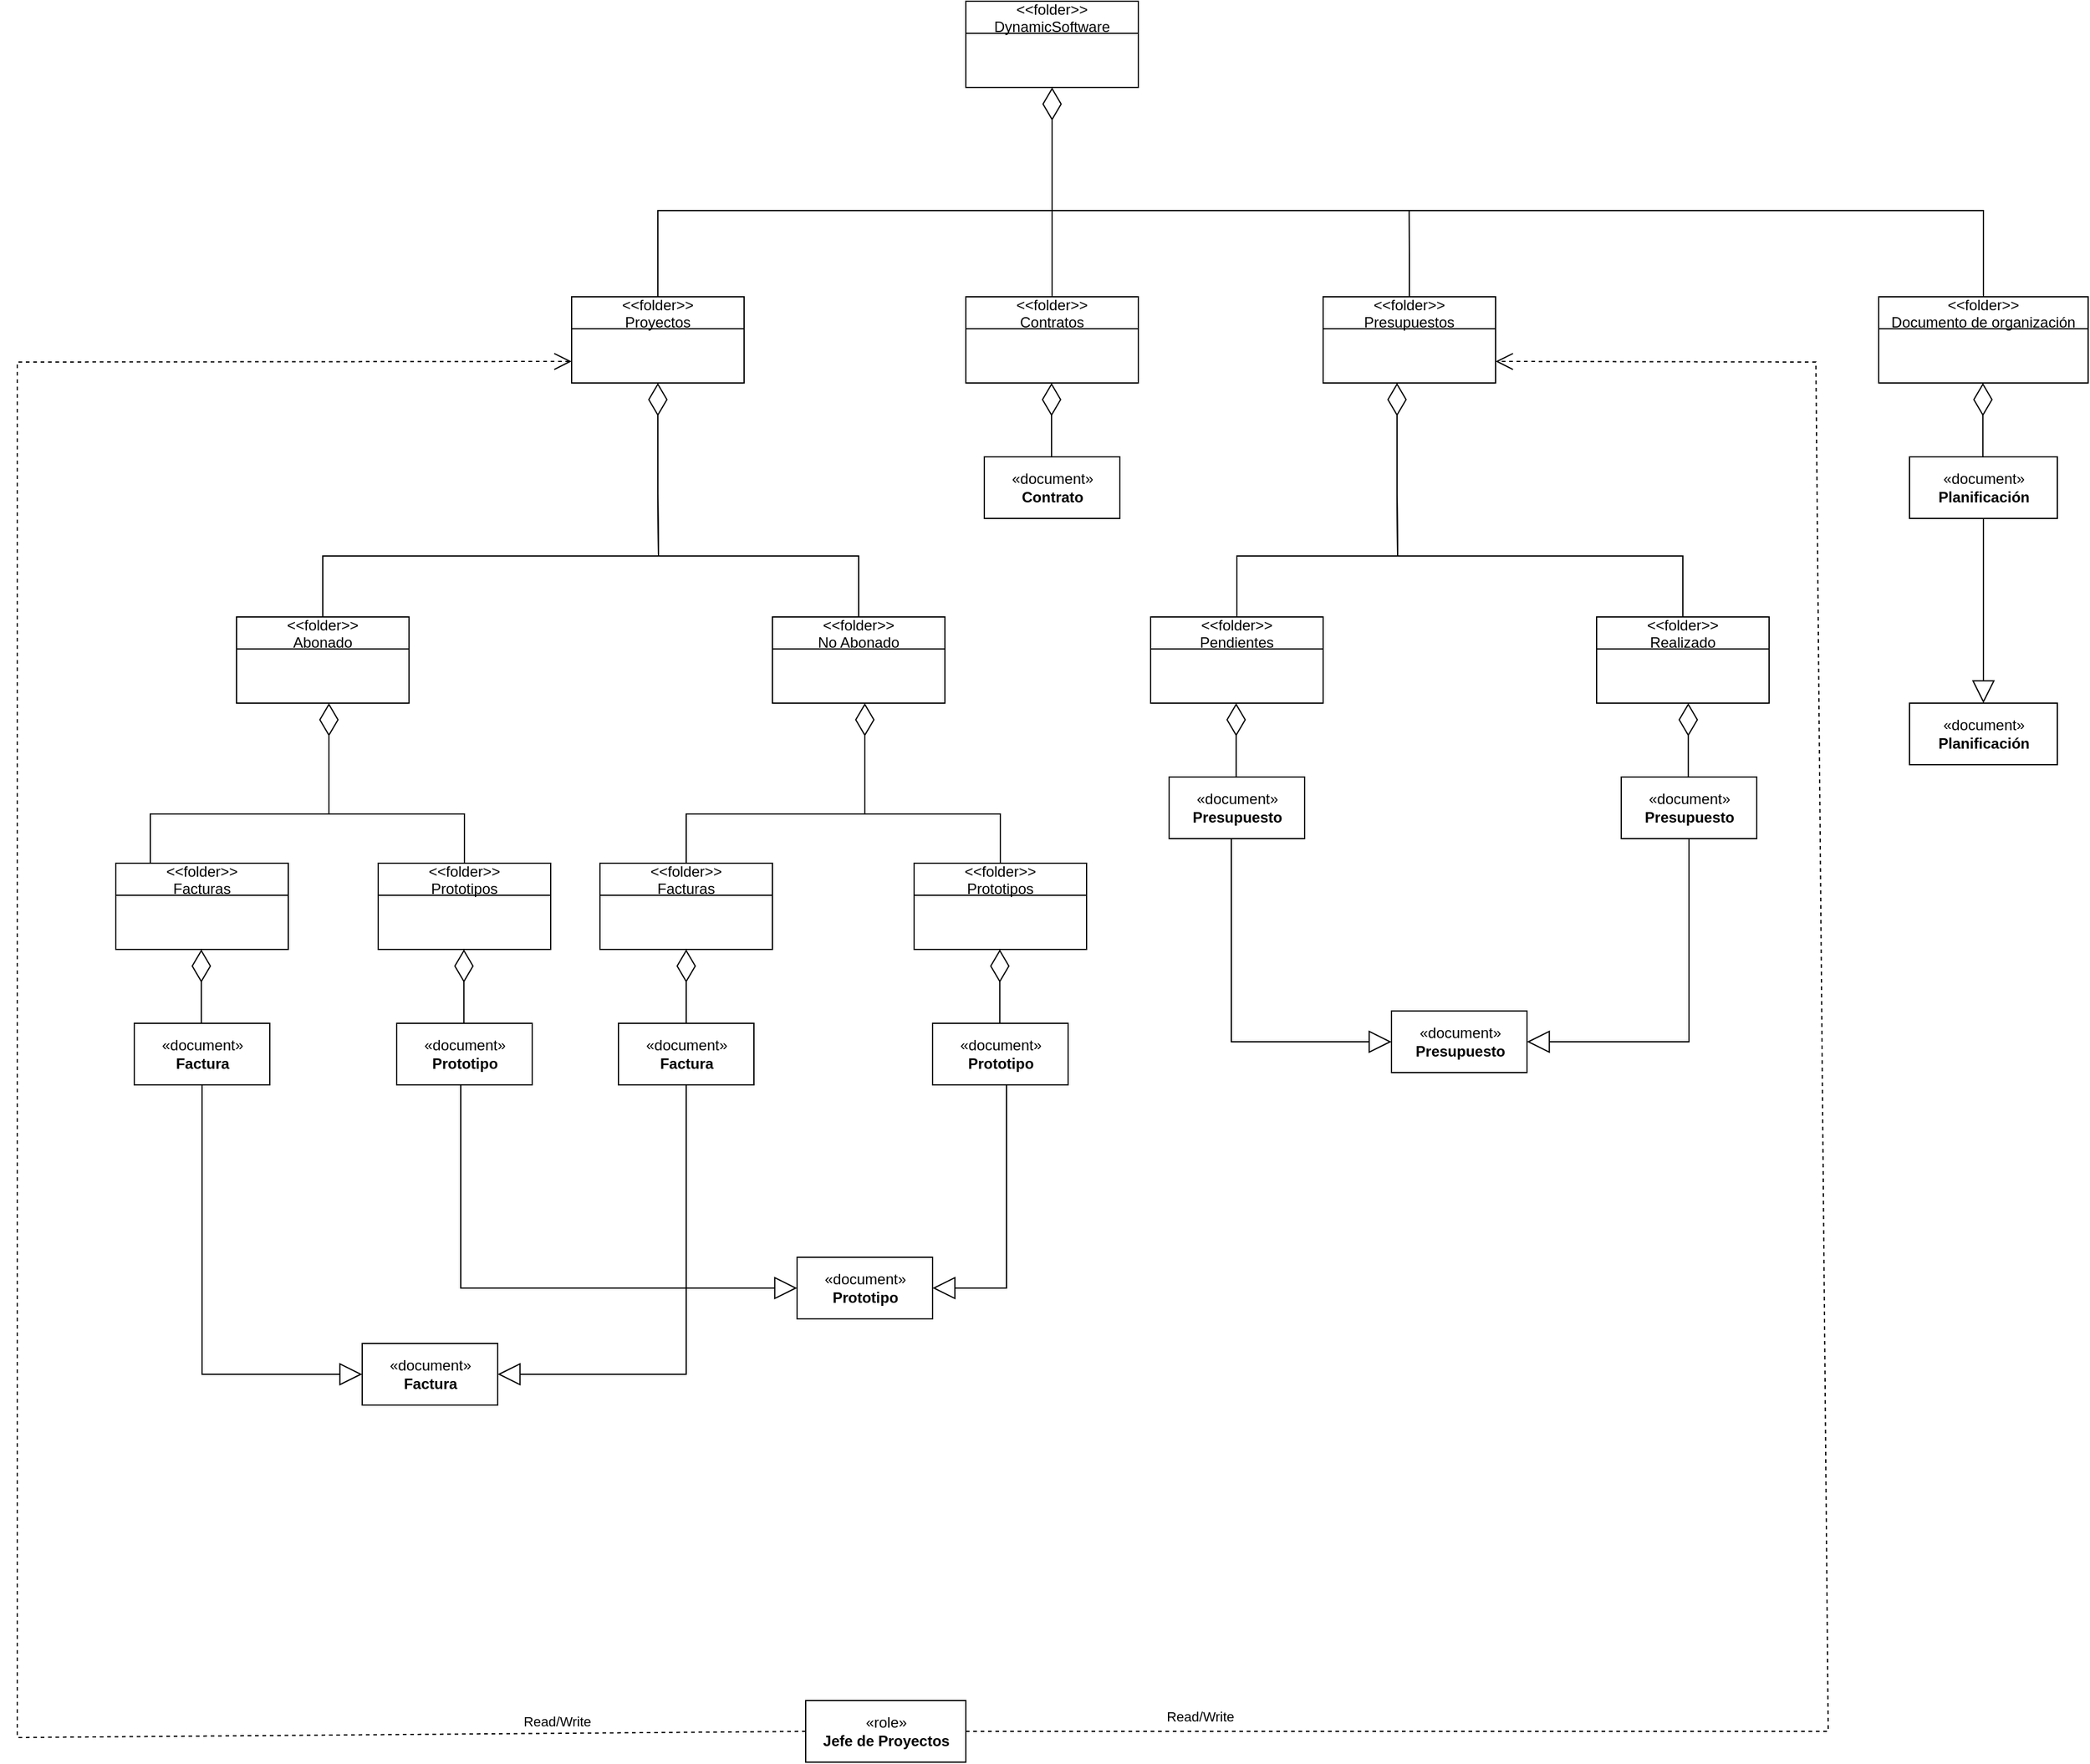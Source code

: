 <mxfile version="15.7.3" type="google" pages="2"><diagram id="ozQ_3V8YHGxFbDLqrHVU" name="Page-1"><mxGraphModel dx="2842" dy="1135" grid="1" gridSize="10" guides="1" tooltips="1" connect="1" arrows="1" fold="1" page="1" pageScale="1" pageWidth="827" pageHeight="1169" math="0" shadow="0"><root><mxCell id="0"/><mxCell id="1" parent="0"/><mxCell id="Ojlecie2-PELevgFupFe-1" value="&lt;&lt;folder&gt;&gt;&#10;DynamicSoftware" style="swimlane;fontStyle=0;childLayout=stackLayout;horizontal=1;startSize=26;fillColor=none;horizontalStack=0;resizeParent=1;resizeParentMax=0;resizeLast=0;collapsible=1;marginBottom=0;" parent="1" vertex="1"><mxGeometry x="330" y="120" width="140" height="70" as="geometry"/></mxCell><mxCell id="Ojlecie2-PELevgFupFe-7" value="" style="endArrow=diamondThin;endFill=0;endSize=24;html=1;rounded=0;entryX=0.5;entryY=1;entryDx=0;entryDy=0;exitX=0.5;exitY=0;exitDx=0;exitDy=0;" parent="1" source="Ojlecie2-PELevgFupFe-8" target="Ojlecie2-PELevgFupFe-1" edge="1"><mxGeometry width="160" relative="1" as="geometry"><mxPoint x="400" y="170" as="sourcePoint"/><mxPoint x="560" y="70" as="targetPoint"/></mxGeometry></mxCell><mxCell id="Ojlecie2-PELevgFupFe-8" value="&lt;&lt;folder&gt;&gt;&#10;Contratos" style="swimlane;fontStyle=0;childLayout=stackLayout;horizontal=1;startSize=26;fillColor=none;horizontalStack=0;resizeParent=1;resizeParentMax=0;resizeLast=0;collapsible=1;marginBottom=0;" parent="1" vertex="1"><mxGeometry x="330" y="360" width="140" height="70" as="geometry"/></mxCell><mxCell id="Ojlecie2-PELevgFupFe-10" value="&lt;&lt;folder&gt;&gt;&#10;Facturas" style="swimlane;fontStyle=0;childLayout=stackLayout;horizontal=1;startSize=26;fillColor=none;horizontalStack=0;resizeParent=1;resizeParentMax=0;resizeLast=0;collapsible=1;marginBottom=0;" parent="1" vertex="1"><mxGeometry x="-360" y="820" width="140" height="70" as="geometry"/></mxCell><mxCell id="Ojlecie2-PELevgFupFe-12" value="&lt;&lt;folder&gt;&gt;&#10;Proyectos" style="swimlane;fontStyle=0;childLayout=stackLayout;horizontal=1;startSize=26;fillColor=none;horizontalStack=0;resizeParent=1;resizeParentMax=0;resizeLast=0;collapsible=1;marginBottom=0;" parent="1" vertex="1"><mxGeometry x="10" y="360" width="140" height="70" as="geometry"/></mxCell><mxCell id="Ojlecie2-PELevgFupFe-15" value="" style="endArrow=none;html=1;edgeStyle=orthogonalEdgeStyle;rounded=0;exitX=0.5;exitY=0;exitDx=0;exitDy=0;" parent="1" source="Ojlecie2-PELevgFupFe-12" edge="1"><mxGeometry relative="1" as="geometry"><mxPoint x="71" y="360" as="sourcePoint"/><mxPoint x="400" y="290" as="targetPoint"/><Array as="points"><mxPoint x="80" y="290"/></Array></mxGeometry></mxCell><mxCell id="tTDMQvBNRWzCgu-5UmxQ-48" style="edgeStyle=orthogonalEdgeStyle;rounded=0;orthogonalLoop=1;jettySize=auto;html=1;exitX=0.5;exitY=0;exitDx=0;exitDy=0;endArrow=none;endFill=0;" parent="1" source="Ojlecie2-PELevgFupFe-19" edge="1"><mxGeometry relative="1" as="geometry"><mxPoint x="689.824" y="290" as="targetPoint"/></mxGeometry></mxCell><mxCell id="Ojlecie2-PELevgFupFe-19" value="&lt;&lt;folder&gt;&gt;&#10;Presupuestos" style="swimlane;fontStyle=0;childLayout=stackLayout;horizontal=1;startSize=26;fillColor=none;horizontalStack=0;resizeParent=1;resizeParentMax=0;resizeLast=0;collapsible=1;marginBottom=0;" parent="1" vertex="1"><mxGeometry x="620" y="360" width="140" height="70" as="geometry"/></mxCell><mxCell id="tTDMQvBNRWzCgu-5UmxQ-47" style="edgeStyle=orthogonalEdgeStyle;rounded=0;orthogonalLoop=1;jettySize=auto;html=1;exitX=0.5;exitY=0;exitDx=0;exitDy=0;endArrow=none;endFill=0;" parent="1" source="Ojlecie2-PELevgFupFe-21" edge="1"><mxGeometry relative="1" as="geometry"><mxPoint x="400" y="290" as="targetPoint"/><Array as="points"><mxPoint x="1156" y="290"/></Array></mxGeometry></mxCell><mxCell id="Ojlecie2-PELevgFupFe-21" value="&lt;&lt;folder&gt;&gt;&#10;Documento de organización" style="swimlane;fontStyle=0;childLayout=stackLayout;horizontal=1;startSize=26;fillColor=none;horizontalStack=0;resizeParent=1;resizeParentMax=0;resizeLast=0;collapsible=1;marginBottom=0;" parent="1" vertex="1"><mxGeometry x="1071" y="360" width="170" height="70" as="geometry"/></mxCell><mxCell id="Ojlecie2-PELevgFupFe-26" style="rounded=0;orthogonalLoop=1;jettySize=auto;html=1;endArrow=none;endFill=0;" parent="1" edge="1"><mxGeometry relative="1" as="geometry"><mxPoint x="-187" y="780" as="targetPoint"/><mxPoint x="-332" y="820" as="sourcePoint"/><Array as="points"><mxPoint x="-332" y="780"/></Array></mxGeometry></mxCell><mxCell id="Ojlecie2-PELevgFupFe-23" value="«document»&lt;br&gt;&lt;b&gt;Factura&lt;/b&gt;" style="html=1;" parent="1" vertex="1"><mxGeometry x="-345" y="950" width="110" height="50" as="geometry"/></mxCell><mxCell id="Ojlecie2-PELevgFupFe-24" value="" style="endArrow=diamondThin;endFill=0;endSize=24;html=1;rounded=0;entryX=0.5;entryY=1;entryDx=0;entryDy=0;" parent="1" edge="1"><mxGeometry width="160" relative="1" as="geometry"><mxPoint x="-187" y="780" as="sourcePoint"/><mxPoint x="-187" y="690" as="targetPoint"/></mxGeometry></mxCell><mxCell id="Ojlecie2-PELevgFupFe-29" style="rounded=0;orthogonalLoop=1;jettySize=auto;html=1;endArrow=none;endFill=0;exitX=0.5;exitY=0;exitDx=0;exitDy=0;" parent="1" source="Ojlecie2-PELevgFupFe-32" edge="1"><mxGeometry relative="1" as="geometry"><mxPoint x="-187" y="780" as="targetPoint"/><Array as="points"><mxPoint x="-77" y="780"/></Array><mxPoint x="-72" y="830" as="sourcePoint"/></mxGeometry></mxCell><mxCell id="Ojlecie2-PELevgFupFe-30" value="«document»&lt;br&gt;&lt;b&gt;Prototipo&lt;/b&gt;" style="html=1;" parent="1" vertex="1"><mxGeometry x="-132" y="950" width="110" height="50" as="geometry"/></mxCell><mxCell id="Ojlecie2-PELevgFupFe-32" value="&lt;&lt;folder&gt;&gt;&#10;Prototipos" style="swimlane;fontStyle=0;childLayout=stackLayout;horizontal=1;startSize=26;fillColor=none;horizontalStack=0;resizeParent=1;resizeParentMax=0;resizeLast=0;collapsible=1;marginBottom=0;" parent="1" vertex="1"><mxGeometry x="-147" y="820" width="140" height="70" as="geometry"/></mxCell><mxCell id="Ojlecie2-PELevgFupFe-33" value="" style="endArrow=diamondThin;endFill=0;endSize=24;html=1;rounded=0;entryX=0.5;entryY=1;entryDx=0;entryDy=0;" parent="1" edge="1"><mxGeometry width="160" relative="1" as="geometry"><mxPoint x="-290.59" y="950" as="sourcePoint"/><mxPoint x="-290.59" y="890" as="targetPoint"/></mxGeometry></mxCell><mxCell id="Ojlecie2-PELevgFupFe-34" value="" style="endArrow=diamondThin;endFill=0;endSize=24;html=1;rounded=0;entryX=0.5;entryY=1;entryDx=0;entryDy=0;" parent="1" edge="1"><mxGeometry width="160" relative="1" as="geometry"><mxPoint x="-77.42" y="950" as="sourcePoint"/><mxPoint x="-77.42" y="890" as="targetPoint"/></mxGeometry></mxCell><mxCell id="Ojlecie2-PELevgFupFe-35" value="«document»&lt;br&gt;&lt;b&gt;Contrato&lt;/b&gt;" style="html=1;" parent="1" vertex="1"><mxGeometry x="345" y="490" width="110" height="50" as="geometry"/></mxCell><mxCell id="Ojlecie2-PELevgFupFe-36" value="" style="endArrow=diamondThin;endFill=0;endSize=24;html=1;rounded=0;entryX=0.5;entryY=1;entryDx=0;entryDy=0;" parent="1" edge="1"><mxGeometry width="160" relative="1" as="geometry"><mxPoint x="399.58" y="490" as="sourcePoint"/><mxPoint x="399.58" y="430" as="targetPoint"/></mxGeometry></mxCell><mxCell id="Ojlecie2-PELevgFupFe-39" value="«document»&lt;br&gt;&lt;b&gt;Presupuesto&lt;/b&gt;" style="html=1;" parent="1" vertex="1"><mxGeometry x="495" y="750" width="110" height="50" as="geometry"/></mxCell><mxCell id="Ojlecie2-PELevgFupFe-41" value="«document»&lt;br&gt;&lt;b&gt;Planificación&lt;/b&gt;" style="html=1;" parent="1" vertex="1"><mxGeometry x="1096" y="490" width="120" height="50" as="geometry"/></mxCell><mxCell id="Ojlecie2-PELevgFupFe-42" value="" style="endArrow=diamondThin;endFill=0;endSize=24;html=1;rounded=0;entryX=0.5;entryY=1;entryDx=0;entryDy=0;" parent="1" edge="1"><mxGeometry width="160" relative="1" as="geometry"><mxPoint x="1155.58" y="490" as="sourcePoint"/><mxPoint x="1155.58" y="430" as="targetPoint"/></mxGeometry></mxCell><mxCell id="tTDMQvBNRWzCgu-5UmxQ-15" style="edgeStyle=orthogonalEdgeStyle;rounded=0;orthogonalLoop=1;jettySize=auto;html=1;exitX=0.5;exitY=0;exitDx=0;exitDy=0;endArrow=none;endFill=0;" parent="1" source="tTDMQvBNRWzCgu-5UmxQ-3" edge="1"><mxGeometry relative="1" as="geometry"><mxPoint x="80" y="520" as="targetPoint"/></mxGeometry></mxCell><mxCell id="tTDMQvBNRWzCgu-5UmxQ-3" value="&lt;&lt;folder&gt;&gt;&#10;Abonado" style="swimlane;fontStyle=0;childLayout=stackLayout;horizontal=1;startSize=26;fillColor=none;horizontalStack=0;resizeParent=1;resizeParentMax=0;resizeLast=0;collapsible=1;marginBottom=0;" parent="1" vertex="1"><mxGeometry x="-262" y="620" width="140" height="70" as="geometry"/></mxCell><mxCell id="tTDMQvBNRWzCgu-5UmxQ-4" value="&lt;&lt;folder&gt;&gt;&#10;Facturas" style="swimlane;fontStyle=0;childLayout=stackLayout;horizontal=1;startSize=26;fillColor=none;horizontalStack=0;resizeParent=1;resizeParentMax=0;resizeLast=0;collapsible=1;marginBottom=0;" parent="1" vertex="1"><mxGeometry x="33" y="820" width="140" height="70" as="geometry"/></mxCell><mxCell id="tTDMQvBNRWzCgu-5UmxQ-5" style="rounded=0;orthogonalLoop=1;jettySize=auto;html=1;endArrow=none;endFill=0;" parent="1" edge="1"><mxGeometry relative="1" as="geometry"><mxPoint x="248" y="780" as="targetPoint"/><mxPoint x="103" y="820" as="sourcePoint"/><Array as="points"><mxPoint x="103" y="780"/></Array></mxGeometry></mxCell><mxCell id="tTDMQvBNRWzCgu-5UmxQ-6" value="«document»&lt;br&gt;&lt;b&gt;Factura&lt;/b&gt;" style="html=1;" parent="1" vertex="1"><mxGeometry x="48" y="950" width="110" height="50" as="geometry"/></mxCell><mxCell id="tTDMQvBNRWzCgu-5UmxQ-7" value="" style="endArrow=diamondThin;endFill=0;endSize=24;html=1;rounded=0;entryX=0.5;entryY=1;entryDx=0;entryDy=0;" parent="1" edge="1"><mxGeometry width="160" relative="1" as="geometry"><mxPoint x="248" y="780" as="sourcePoint"/><mxPoint x="248" y="690" as="targetPoint"/></mxGeometry></mxCell><mxCell id="tTDMQvBNRWzCgu-5UmxQ-8" style="rounded=0;orthogonalLoop=1;jettySize=auto;html=1;endArrow=none;endFill=0;exitX=0.5;exitY=0;exitDx=0;exitDy=0;" parent="1" edge="1"><mxGeometry relative="1" as="geometry"><mxPoint x="248" y="780" as="targetPoint"/><Array as="points"><mxPoint x="358" y="780"/></Array><mxPoint x="358" y="820" as="sourcePoint"/></mxGeometry></mxCell><mxCell id="tTDMQvBNRWzCgu-5UmxQ-9" value="«document»&lt;br&gt;&lt;b&gt;Prototipo&lt;/b&gt;" style="html=1;" parent="1" vertex="1"><mxGeometry x="303" y="950" width="110" height="50" as="geometry"/></mxCell><mxCell id="tTDMQvBNRWzCgu-5UmxQ-10" value="&lt;&lt;folder&gt;&gt;&#10;Prototipos" style="swimlane;fontStyle=0;childLayout=stackLayout;horizontal=1;startSize=26;fillColor=none;horizontalStack=0;resizeParent=1;resizeParentMax=0;resizeLast=0;collapsible=1;marginBottom=0;" parent="1" vertex="1"><mxGeometry x="288" y="820" width="140" height="70" as="geometry"/></mxCell><mxCell id="tTDMQvBNRWzCgu-5UmxQ-11" value="" style="endArrow=diamondThin;endFill=0;endSize=24;html=1;rounded=0;entryX=0.5;entryY=1;entryDx=0;entryDy=0;" parent="1" target="tTDMQvBNRWzCgu-5UmxQ-4" edge="1"><mxGeometry width="160" relative="1" as="geometry"><mxPoint x="103" y="950" as="sourcePoint"/><mxPoint x="258" y="950" as="targetPoint"/></mxGeometry></mxCell><mxCell id="tTDMQvBNRWzCgu-5UmxQ-12" value="" style="endArrow=diamondThin;endFill=0;endSize=24;html=1;rounded=0;entryX=0.5;entryY=1;entryDx=0;entryDy=0;" parent="1" edge="1"><mxGeometry width="160" relative="1" as="geometry"><mxPoint x="357.58" y="950" as="sourcePoint"/><mxPoint x="357.58" y="890" as="targetPoint"/></mxGeometry></mxCell><mxCell id="tTDMQvBNRWzCgu-5UmxQ-16" style="edgeStyle=orthogonalEdgeStyle;rounded=0;orthogonalLoop=1;jettySize=auto;html=1;exitX=0.5;exitY=0;exitDx=0;exitDy=0;endArrow=none;endFill=0;" parent="1" source="tTDMQvBNRWzCgu-5UmxQ-13" edge="1"><mxGeometry relative="1" as="geometry"><mxPoint x="80" y="520" as="targetPoint"/></mxGeometry></mxCell><mxCell id="tTDMQvBNRWzCgu-5UmxQ-13" value="&lt;&lt;folder&gt;&gt;&#10;No Abonado" style="swimlane;fontStyle=0;childLayout=stackLayout;horizontal=1;startSize=26;fillColor=none;horizontalStack=0;resizeParent=1;resizeParentMax=0;resizeLast=0;collapsible=1;marginBottom=0;" parent="1" vertex="1"><mxGeometry x="173" y="620" width="140" height="70" as="geometry"/></mxCell><mxCell id="tTDMQvBNRWzCgu-5UmxQ-14" value="" style="endArrow=diamondThin;endFill=0;endSize=24;html=1;rounded=0;entryX=0.5;entryY=1;entryDx=0;entryDy=0;" parent="1" target="Ojlecie2-PELevgFupFe-12" edge="1"><mxGeometry width="160" relative="1" as="geometry"><mxPoint x="80" y="520" as="sourcePoint"/><mxPoint x="110" y="510" as="targetPoint"/></mxGeometry></mxCell><mxCell id="tTDMQvBNRWzCgu-5UmxQ-42" style="edgeStyle=orthogonalEdgeStyle;rounded=0;orthogonalLoop=1;jettySize=auto;html=1;exitX=0.5;exitY=0;exitDx=0;exitDy=0;endArrow=none;endFill=0;" parent="1" source="tTDMQvBNRWzCgu-5UmxQ-43" edge="1"><mxGeometry relative="1" as="geometry"><mxPoint x="680" y="520" as="targetPoint"/></mxGeometry></mxCell><mxCell id="tTDMQvBNRWzCgu-5UmxQ-43" value="&lt;&lt;folder&gt;&gt;&#10;Pendientes" style="swimlane;fontStyle=0;childLayout=stackLayout;horizontal=1;startSize=26;fillColor=none;horizontalStack=0;resizeParent=1;resizeParentMax=0;resizeLast=0;collapsible=1;marginBottom=0;" parent="1" vertex="1"><mxGeometry x="480" y="620" width="140" height="70" as="geometry"/></mxCell><mxCell id="tTDMQvBNRWzCgu-5UmxQ-44" style="edgeStyle=orthogonalEdgeStyle;rounded=0;orthogonalLoop=1;jettySize=auto;html=1;exitX=0.5;exitY=0;exitDx=0;exitDy=0;endArrow=none;endFill=0;" parent="1" source="tTDMQvBNRWzCgu-5UmxQ-45" edge="1"><mxGeometry relative="1" as="geometry"><mxPoint x="680" y="520" as="targetPoint"/></mxGeometry></mxCell><mxCell id="tTDMQvBNRWzCgu-5UmxQ-45" value="&lt;&lt;folder&gt;&gt;&#10;Realizado" style="swimlane;fontStyle=0;childLayout=stackLayout;horizontal=1;startSize=26;fillColor=none;horizontalStack=0;resizeParent=1;resizeParentMax=0;resizeLast=0;collapsible=1;marginBottom=0;" parent="1" vertex="1"><mxGeometry x="842" y="620" width="140" height="70" as="geometry"/></mxCell><mxCell id="tTDMQvBNRWzCgu-5UmxQ-46" value="" style="endArrow=diamondThin;endFill=0;endSize=24;html=1;rounded=0;entryX=0.5;entryY=1;entryDx=0;entryDy=0;" parent="1" edge="1"><mxGeometry width="160" relative="1" as="geometry"><mxPoint x="680" y="520" as="sourcePoint"/><mxPoint x="680" y="430" as="targetPoint"/></mxGeometry></mxCell><mxCell id="tTDMQvBNRWzCgu-5UmxQ-49" value="" style="endArrow=diamondThin;endFill=0;endSize=24;html=1;rounded=0;entryX=0.5;entryY=1;entryDx=0;entryDy=0;" parent="1" edge="1"><mxGeometry width="160" relative="1" as="geometry"><mxPoint x="549.41" y="750" as="sourcePoint"/><mxPoint x="549.41" y="690" as="targetPoint"/></mxGeometry></mxCell><mxCell id="tTDMQvBNRWzCgu-5UmxQ-50" value="«document»&lt;br&gt;&lt;b&gt;Presupuesto&lt;/b&gt;" style="html=1;" parent="1" vertex="1"><mxGeometry x="862" y="750" width="110" height="50" as="geometry"/></mxCell><mxCell id="tTDMQvBNRWzCgu-5UmxQ-51" value="" style="endArrow=diamondThin;endFill=0;endSize=24;html=1;rounded=0;entryX=0.5;entryY=1;entryDx=0;entryDy=0;" parent="1" edge="1"><mxGeometry width="160" relative="1" as="geometry"><mxPoint x="916.41" y="750" as="sourcePoint"/><mxPoint x="916.41" y="690" as="targetPoint"/></mxGeometry></mxCell><mxCell id="tTDMQvBNRWzCgu-5UmxQ-52" value="«document»&lt;br&gt;&lt;b&gt;Factura&lt;/b&gt;" style="html=1;" parent="1" vertex="1"><mxGeometry x="-160" y="1210" width="110" height="50" as="geometry"/></mxCell><mxCell id="tTDMQvBNRWzCgu-5UmxQ-53" value="" style="endArrow=block;endSize=16;endFill=0;html=1;rounded=0;entryX=0;entryY=0.5;entryDx=0;entryDy=0;exitX=0.5;exitY=1;exitDx=0;exitDy=0;" parent="1" source="Ojlecie2-PELevgFupFe-23" target="tTDMQvBNRWzCgu-5UmxQ-52" edge="1"><mxGeometry x="0.181" y="2" width="160" relative="1" as="geometry"><mxPoint x="-422" y="1060" as="sourcePoint"/><mxPoint x="-262" y="1060" as="targetPoint"/><Array as="points"><mxPoint x="-290" y="1235"/></Array><mxPoint as="offset"/></mxGeometry></mxCell><mxCell id="tTDMQvBNRWzCgu-5UmxQ-54" value="" style="endArrow=block;endSize=16;endFill=0;html=1;rounded=0;entryX=1;entryY=0.5;entryDx=0;entryDy=0;exitX=0.5;exitY=1;exitDx=0;exitDy=0;" parent="1" source="tTDMQvBNRWzCgu-5UmxQ-6" target="tTDMQvBNRWzCgu-5UmxQ-52" edge="1"><mxGeometry x="0.181" y="2" width="160" relative="1" as="geometry"><mxPoint x="-280" y="1010" as="sourcePoint"/><mxPoint x="-150" y="1175" as="targetPoint"/><Array as="points"><mxPoint x="103" y="1235"/></Array><mxPoint as="offset"/></mxGeometry></mxCell><mxCell id="tTDMQvBNRWzCgu-5UmxQ-55" value="«document»&lt;br&gt;&lt;b&gt;Presupuesto&lt;/b&gt;" style="html=1;" parent="1" vertex="1"><mxGeometry x="675.5" y="940" width="110" height="50" as="geometry"/></mxCell><mxCell id="tTDMQvBNRWzCgu-5UmxQ-56" value="" style="endArrow=block;endSize=16;endFill=0;html=1;rounded=0;entryX=0;entryY=0.5;entryDx=0;entryDy=0;exitX=0.5;exitY=1;exitDx=0;exitDy=0;" parent="1" target="tTDMQvBNRWzCgu-5UmxQ-55" edge="1"><mxGeometry x="0.181" y="2" width="160" relative="1" as="geometry"><mxPoint x="545.5" y="800" as="sourcePoint"/><mxPoint x="573.5" y="860" as="targetPoint"/><Array as="points"><mxPoint x="545.5" y="965"/></Array><mxPoint as="offset"/></mxGeometry></mxCell><mxCell id="tTDMQvBNRWzCgu-5UmxQ-57" value="" style="endArrow=block;endSize=16;endFill=0;html=1;rounded=0;entryX=1;entryY=0.5;entryDx=0;entryDy=0;exitX=0.5;exitY=1;exitDx=0;exitDy=0;" parent="1" source="tTDMQvBNRWzCgu-5UmxQ-50" target="tTDMQvBNRWzCgu-5UmxQ-55" edge="1"><mxGeometry x="0.181" y="2" width="160" relative="1" as="geometry"><mxPoint x="938.5" y="800" as="sourcePoint"/><mxPoint x="685.5" y="975" as="targetPoint"/><Array as="points"><mxPoint x="917" y="965"/></Array><mxPoint as="offset"/></mxGeometry></mxCell><mxCell id="tTDMQvBNRWzCgu-5UmxQ-58" value="«document»&lt;br&gt;&lt;b&gt;Prototipo&lt;/b&gt;" style="html=1;" parent="1" vertex="1"><mxGeometry x="193" y="1140" width="110" height="50" as="geometry"/></mxCell><mxCell id="tTDMQvBNRWzCgu-5UmxQ-59" value="" style="endArrow=block;endSize=16;endFill=0;html=1;rounded=0;entryX=0;entryY=0.5;entryDx=0;entryDy=0;" parent="1" target="tTDMQvBNRWzCgu-5UmxQ-58" edge="1"><mxGeometry x="0.181" y="2" width="160" relative="1" as="geometry"><mxPoint x="-80" y="1000" as="sourcePoint"/><mxPoint x="-2" y="1060" as="targetPoint"/><Array as="points"><mxPoint x="-80" y="1165"/></Array><mxPoint as="offset"/></mxGeometry></mxCell><mxCell id="tTDMQvBNRWzCgu-5UmxQ-60" value="" style="endArrow=block;endSize=16;endFill=0;html=1;rounded=0;entryX=1;entryY=0.5;entryDx=0;entryDy=0;exitX=0.5;exitY=1;exitDx=0;exitDy=0;" parent="1" target="tTDMQvBNRWzCgu-5UmxQ-58" edge="1"><mxGeometry x="0.181" y="2" width="160" relative="1" as="geometry"><mxPoint x="363" y="1000" as="sourcePoint"/><mxPoint x="110" y="1175" as="targetPoint"/><Array as="points"><mxPoint x="363" y="1165"/></Array><mxPoint as="offset"/></mxGeometry></mxCell><mxCell id="O-J7QwQKexIXlAj8NpXR-1" value="«document»&lt;br&gt;&lt;b&gt;Planificación&lt;/b&gt;" style="html=1;" vertex="1" parent="1"><mxGeometry x="1096" y="690" width="120" height="50" as="geometry"/></mxCell><mxCell id="O-J7QwQKexIXlAj8NpXR-2" value="" style="endArrow=block;endSize=16;endFill=0;html=1;rounded=0;entryX=0.5;entryY=0;entryDx=0;entryDy=0;exitX=0.5;exitY=1;exitDx=0;exitDy=0;" edge="1" parent="1" source="Ojlecie2-PELevgFupFe-41" target="O-J7QwQKexIXlAj8NpXR-1"><mxGeometry x="0.181" y="2" width="160" relative="1" as="geometry"><mxPoint x="936" y="810" as="sourcePoint"/><mxPoint x="804.5" y="975" as="targetPoint"/><Array as="points"/><mxPoint as="offset"/></mxGeometry></mxCell><mxCell id="O-J7QwQKexIXlAj8NpXR-3" value="«role»&lt;br&gt;&lt;b&gt;Jefe de Proyectos&lt;/b&gt;" style="html=1;" vertex="1" parent="1"><mxGeometry x="200" y="1500" width="130" height="50" as="geometry"/></mxCell><mxCell id="O-J7QwQKexIXlAj8NpXR-4" value="" style="endArrow=open;endSize=12;dashed=1;html=1;rounded=0;exitX=0;exitY=0.5;exitDx=0;exitDy=0;entryX=0;entryY=0.75;entryDx=0;entryDy=0;" edge="1" parent="1" source="O-J7QwQKexIXlAj8NpXR-3" target="Ojlecie2-PELevgFupFe-12"><mxGeometry x="0.016" y="13" width="160" relative="1" as="geometry"><mxPoint x="130" y="410" as="sourcePoint"/><mxPoint x="290" y="410" as="targetPoint"/><Array as="points"><mxPoint x="-440" y="1530"/><mxPoint x="-440" y="413"/></Array><mxPoint as="offset"/></mxGeometry></mxCell><mxCell id="O-J7QwQKexIXlAj8NpXR-6" value="Read/Write" style="edgeLabel;html=1;align=center;verticalAlign=middle;resizable=0;points=[];" vertex="1" connectable="0" parent="O-J7QwQKexIXlAj8NpXR-4"><mxGeometry x="-0.817" y="1" relative="1" as="geometry"><mxPoint y="-11" as="offset"/></mxGeometry></mxCell><mxCell id="O-J7QwQKexIXlAj8NpXR-7" value="" style="endArrow=open;endSize=12;dashed=1;html=1;rounded=0;exitX=1;exitY=0.5;exitDx=0;exitDy=0;entryX=1;entryY=0.75;entryDx=0;entryDy=0;" edge="1" parent="1" source="O-J7QwQKexIXlAj8NpXR-3" target="Ojlecie2-PELevgFupFe-19"><mxGeometry x="0.016" y="13" width="160" relative="1" as="geometry"><mxPoint x="1315.5" y="2302.5" as="sourcePoint"/><mxPoint x="1125.5" y="1190" as="targetPoint"/><Array as="points"><mxPoint x="1030" y="1525"/><mxPoint x="1020" y="413"/></Array><mxPoint as="offset"/></mxGeometry></mxCell><mxCell id="O-J7QwQKexIXlAj8NpXR-8" value="Read/Write" style="edgeLabel;html=1;align=center;verticalAlign=middle;resizable=0;points=[];" vertex="1" connectable="0" parent="O-J7QwQKexIXlAj8NpXR-7"><mxGeometry x="-0.817" y="1" relative="1" as="geometry"><mxPoint y="-11" as="offset"/></mxGeometry></mxCell></root></mxGraphModel></diagram><diagram id="yLn9ixS8eD4aNtsNSNvy" name="Page-2"><mxGraphModel dx="1209" dy="681" grid="1" gridSize="10" guides="1" tooltips="1" connect="1" arrows="1" fold="1" page="1" pageScale="1" pageWidth="827" pageHeight="1169" math="0" shadow="0"><root><mxCell id="oHJvk_KtLwqljcFwLWz6-0"/><mxCell id="oHJvk_KtLwqljcFwLWz6-1" parent="oHJvk_KtLwqljcFwLWz6-0"/></root></mxGraphModel></diagram></mxfile>